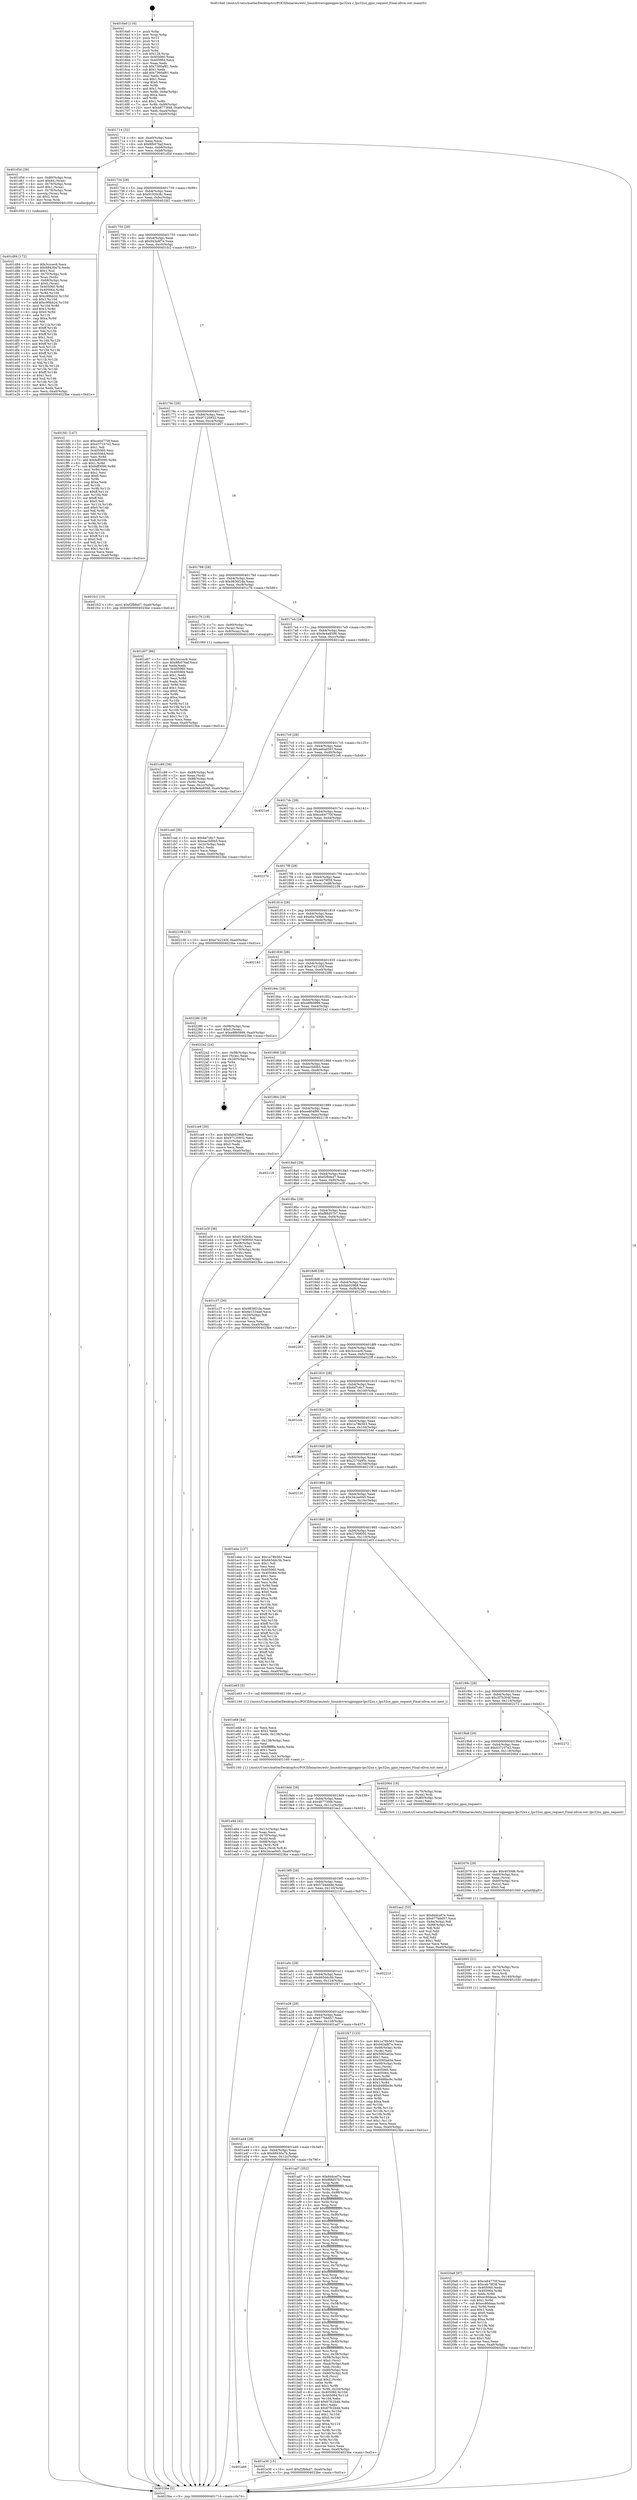 digraph "0x4016a0" {
  label = "0x4016a0 (/mnt/c/Users/mathe/Desktop/tcc/POCII/binaries/extr_linuxdriversgpiogpio-lpc32xx.c_lpc32xx_gpio_request_Final-ollvm.out::main(0))"
  labelloc = "t"
  node[shape=record]

  Entry [label="",width=0.3,height=0.3,shape=circle,fillcolor=black,style=filled]
  "0x401714" [label="{
     0x401714 [32]\l
     | [instrs]\l
     &nbsp;&nbsp;0x401714 \<+6\>: mov -0xa0(%rbp),%eax\l
     &nbsp;&nbsp;0x40171a \<+2\>: mov %eax,%ecx\l
     &nbsp;&nbsp;0x40171c \<+6\>: sub $0x8fb076af,%ecx\l
     &nbsp;&nbsp;0x401722 \<+6\>: mov %eax,-0xb4(%rbp)\l
     &nbsp;&nbsp;0x401728 \<+6\>: mov %ecx,-0xb8(%rbp)\l
     &nbsp;&nbsp;0x40172e \<+6\>: je 0000000000401d5d \<main+0x6bd\>\l
  }"]
  "0x401d5d" [label="{
     0x401d5d [39]\l
     | [instrs]\l
     &nbsp;&nbsp;0x401d5d \<+4\>: mov -0x80(%rbp),%rax\l
     &nbsp;&nbsp;0x401d61 \<+6\>: movl $0x64,(%rax)\l
     &nbsp;&nbsp;0x401d67 \<+4\>: mov -0x78(%rbp),%rax\l
     &nbsp;&nbsp;0x401d6b \<+6\>: movl $0x1,(%rax)\l
     &nbsp;&nbsp;0x401d71 \<+4\>: mov -0x78(%rbp),%rax\l
     &nbsp;&nbsp;0x401d75 \<+3\>: movslq (%rax),%rax\l
     &nbsp;&nbsp;0x401d78 \<+4\>: shl $0x2,%rax\l
     &nbsp;&nbsp;0x401d7c \<+3\>: mov %rax,%rdi\l
     &nbsp;&nbsp;0x401d7f \<+5\>: call 0000000000401050 \<malloc@plt\>\l
     | [calls]\l
     &nbsp;&nbsp;0x401050 \{1\} (unknown)\l
  }"]
  "0x401734" [label="{
     0x401734 [28]\l
     | [instrs]\l
     &nbsp;&nbsp;0x401734 \<+5\>: jmp 0000000000401739 \<main+0x99\>\l
     &nbsp;&nbsp;0x401739 \<+6\>: mov -0xb4(%rbp),%eax\l
     &nbsp;&nbsp;0x40173f \<+5\>: sub $0x91920c8c,%eax\l
     &nbsp;&nbsp;0x401744 \<+6\>: mov %eax,-0xbc(%rbp)\l
     &nbsp;&nbsp;0x40174a \<+6\>: je 0000000000401fd1 \<main+0x931\>\l
  }"]
  Exit [label="",width=0.3,height=0.3,shape=circle,fillcolor=black,style=filled,peripheries=2]
  "0x401fd1" [label="{
     0x401fd1 [147]\l
     | [instrs]\l
     &nbsp;&nbsp;0x401fd1 \<+5\>: mov $0xce64770f,%eax\l
     &nbsp;&nbsp;0x401fd6 \<+5\>: mov $0x437107e2,%ecx\l
     &nbsp;&nbsp;0x401fdb \<+2\>: mov $0x1,%dl\l
     &nbsp;&nbsp;0x401fdd \<+7\>: mov 0x405060,%esi\l
     &nbsp;&nbsp;0x401fe4 \<+7\>: mov 0x405064,%edi\l
     &nbsp;&nbsp;0x401feb \<+3\>: mov %esi,%r8d\l
     &nbsp;&nbsp;0x401fee \<+7\>: add $0xfaff3090,%r8d\l
     &nbsp;&nbsp;0x401ff5 \<+4\>: sub $0x1,%r8d\l
     &nbsp;&nbsp;0x401ff9 \<+7\>: sub $0xfaff3090,%r8d\l
     &nbsp;&nbsp;0x402000 \<+4\>: imul %r8d,%esi\l
     &nbsp;&nbsp;0x402004 \<+3\>: and $0x1,%esi\l
     &nbsp;&nbsp;0x402007 \<+3\>: cmp $0x0,%esi\l
     &nbsp;&nbsp;0x40200a \<+4\>: sete %r9b\l
     &nbsp;&nbsp;0x40200e \<+3\>: cmp $0xa,%edi\l
     &nbsp;&nbsp;0x402011 \<+4\>: setl %r10b\l
     &nbsp;&nbsp;0x402015 \<+3\>: mov %r9b,%r11b\l
     &nbsp;&nbsp;0x402018 \<+4\>: xor $0xff,%r11b\l
     &nbsp;&nbsp;0x40201c \<+3\>: mov %r10b,%bl\l
     &nbsp;&nbsp;0x40201f \<+3\>: xor $0xff,%bl\l
     &nbsp;&nbsp;0x402022 \<+3\>: xor $0x0,%dl\l
     &nbsp;&nbsp;0x402025 \<+3\>: mov %r11b,%r14b\l
     &nbsp;&nbsp;0x402028 \<+4\>: and $0x0,%r14b\l
     &nbsp;&nbsp;0x40202c \<+3\>: and %dl,%r9b\l
     &nbsp;&nbsp;0x40202f \<+3\>: mov %bl,%r15b\l
     &nbsp;&nbsp;0x402032 \<+4\>: and $0x0,%r15b\l
     &nbsp;&nbsp;0x402036 \<+3\>: and %dl,%r10b\l
     &nbsp;&nbsp;0x402039 \<+3\>: or %r9b,%r14b\l
     &nbsp;&nbsp;0x40203c \<+3\>: or %r10b,%r15b\l
     &nbsp;&nbsp;0x40203f \<+3\>: xor %r15b,%r14b\l
     &nbsp;&nbsp;0x402042 \<+3\>: or %bl,%r11b\l
     &nbsp;&nbsp;0x402045 \<+4\>: xor $0xff,%r11b\l
     &nbsp;&nbsp;0x402049 \<+3\>: or $0x0,%dl\l
     &nbsp;&nbsp;0x40204c \<+3\>: and %dl,%r11b\l
     &nbsp;&nbsp;0x40204f \<+3\>: or %r11b,%r14b\l
     &nbsp;&nbsp;0x402052 \<+4\>: test $0x1,%r14b\l
     &nbsp;&nbsp;0x402056 \<+3\>: cmovne %ecx,%eax\l
     &nbsp;&nbsp;0x402059 \<+6\>: mov %eax,-0xa0(%rbp)\l
     &nbsp;&nbsp;0x40205f \<+5\>: jmp 00000000004023be \<main+0xd1e\>\l
  }"]
  "0x401750" [label="{
     0x401750 [28]\l
     | [instrs]\l
     &nbsp;&nbsp;0x401750 \<+5\>: jmp 0000000000401755 \<main+0xb5\>\l
     &nbsp;&nbsp;0x401755 \<+6\>: mov -0xb4(%rbp),%eax\l
     &nbsp;&nbsp;0x40175b \<+5\>: sub $0x943a8f7e,%eax\l
     &nbsp;&nbsp;0x401760 \<+6\>: mov %eax,-0xc0(%rbp)\l
     &nbsp;&nbsp;0x401766 \<+6\>: je 0000000000401fc2 \<main+0x922\>\l
  }"]
  "0x4020a8" [label="{
     0x4020a8 [97]\l
     | [instrs]\l
     &nbsp;&nbsp;0x4020a8 \<+5\>: mov $0xce64770f,%eax\l
     &nbsp;&nbsp;0x4020ad \<+5\>: mov $0xceb79f38,%esi\l
     &nbsp;&nbsp;0x4020b2 \<+7\>: mov 0x405060,%edx\l
     &nbsp;&nbsp;0x4020b9 \<+8\>: mov 0x405064,%r8d\l
     &nbsp;&nbsp;0x4020c1 \<+3\>: mov %edx,%r9d\l
     &nbsp;&nbsp;0x4020c4 \<+7\>: add $0xec80deaa,%r9d\l
     &nbsp;&nbsp;0x4020cb \<+4\>: sub $0x1,%r9d\l
     &nbsp;&nbsp;0x4020cf \<+7\>: sub $0xec80deaa,%r9d\l
     &nbsp;&nbsp;0x4020d6 \<+4\>: imul %r9d,%edx\l
     &nbsp;&nbsp;0x4020da \<+3\>: and $0x1,%edx\l
     &nbsp;&nbsp;0x4020dd \<+3\>: cmp $0x0,%edx\l
     &nbsp;&nbsp;0x4020e0 \<+4\>: sete %r10b\l
     &nbsp;&nbsp;0x4020e4 \<+4\>: cmp $0xa,%r8d\l
     &nbsp;&nbsp;0x4020e8 \<+4\>: setl %r11b\l
     &nbsp;&nbsp;0x4020ec \<+3\>: mov %r10b,%bl\l
     &nbsp;&nbsp;0x4020ef \<+3\>: and %r11b,%bl\l
     &nbsp;&nbsp;0x4020f2 \<+3\>: xor %r11b,%r10b\l
     &nbsp;&nbsp;0x4020f5 \<+3\>: or %r10b,%bl\l
     &nbsp;&nbsp;0x4020f8 \<+3\>: test $0x1,%bl\l
     &nbsp;&nbsp;0x4020fb \<+3\>: cmovne %esi,%eax\l
     &nbsp;&nbsp;0x4020fe \<+6\>: mov %eax,-0xa0(%rbp)\l
     &nbsp;&nbsp;0x402104 \<+5\>: jmp 00000000004023be \<main+0xd1e\>\l
  }"]
  "0x401fc2" [label="{
     0x401fc2 [15]\l
     | [instrs]\l
     &nbsp;&nbsp;0x401fc2 \<+10\>: movl $0xf2fbfed7,-0xa0(%rbp)\l
     &nbsp;&nbsp;0x401fcc \<+5\>: jmp 00000000004023be \<main+0xd1e\>\l
  }"]
  "0x40176c" [label="{
     0x40176c [28]\l
     | [instrs]\l
     &nbsp;&nbsp;0x40176c \<+5\>: jmp 0000000000401771 \<main+0xd1\>\l
     &nbsp;&nbsp;0x401771 \<+6\>: mov -0xb4(%rbp),%eax\l
     &nbsp;&nbsp;0x401777 \<+5\>: sub $0x97120932,%eax\l
     &nbsp;&nbsp;0x40177c \<+6\>: mov %eax,-0xc4(%rbp)\l
     &nbsp;&nbsp;0x401782 \<+6\>: je 0000000000401d07 \<main+0x667\>\l
  }"]
  "0x402093" [label="{
     0x402093 [21]\l
     | [instrs]\l
     &nbsp;&nbsp;0x402093 \<+4\>: mov -0x70(%rbp),%rcx\l
     &nbsp;&nbsp;0x402097 \<+3\>: mov (%rcx),%rcx\l
     &nbsp;&nbsp;0x40209a \<+3\>: mov %rcx,%rdi\l
     &nbsp;&nbsp;0x40209d \<+6\>: mov %eax,-0x140(%rbp)\l
     &nbsp;&nbsp;0x4020a3 \<+5\>: call 0000000000401030 \<free@plt\>\l
     | [calls]\l
     &nbsp;&nbsp;0x401030 \{1\} (unknown)\l
  }"]
  "0x401d07" [label="{
     0x401d07 [86]\l
     | [instrs]\l
     &nbsp;&nbsp;0x401d07 \<+5\>: mov $0x3cccec6,%eax\l
     &nbsp;&nbsp;0x401d0c \<+5\>: mov $0x8fb076af,%ecx\l
     &nbsp;&nbsp;0x401d11 \<+2\>: xor %edx,%edx\l
     &nbsp;&nbsp;0x401d13 \<+7\>: mov 0x405060,%esi\l
     &nbsp;&nbsp;0x401d1a \<+7\>: mov 0x405064,%edi\l
     &nbsp;&nbsp;0x401d21 \<+3\>: sub $0x1,%edx\l
     &nbsp;&nbsp;0x401d24 \<+3\>: mov %esi,%r8d\l
     &nbsp;&nbsp;0x401d27 \<+3\>: add %edx,%r8d\l
     &nbsp;&nbsp;0x401d2a \<+4\>: imul %r8d,%esi\l
     &nbsp;&nbsp;0x401d2e \<+3\>: and $0x1,%esi\l
     &nbsp;&nbsp;0x401d31 \<+3\>: cmp $0x0,%esi\l
     &nbsp;&nbsp;0x401d34 \<+4\>: sete %r9b\l
     &nbsp;&nbsp;0x401d38 \<+3\>: cmp $0xa,%edi\l
     &nbsp;&nbsp;0x401d3b \<+4\>: setl %r10b\l
     &nbsp;&nbsp;0x401d3f \<+3\>: mov %r9b,%r11b\l
     &nbsp;&nbsp;0x401d42 \<+3\>: and %r10b,%r11b\l
     &nbsp;&nbsp;0x401d45 \<+3\>: xor %r10b,%r9b\l
     &nbsp;&nbsp;0x401d48 \<+3\>: or %r9b,%r11b\l
     &nbsp;&nbsp;0x401d4b \<+4\>: test $0x1,%r11b\l
     &nbsp;&nbsp;0x401d4f \<+3\>: cmovne %ecx,%eax\l
     &nbsp;&nbsp;0x401d52 \<+6\>: mov %eax,-0xa0(%rbp)\l
     &nbsp;&nbsp;0x401d58 \<+5\>: jmp 00000000004023be \<main+0xd1e\>\l
  }"]
  "0x401788" [label="{
     0x401788 [28]\l
     | [instrs]\l
     &nbsp;&nbsp;0x401788 \<+5\>: jmp 000000000040178d \<main+0xed\>\l
     &nbsp;&nbsp;0x40178d \<+6\>: mov -0xb4(%rbp),%eax\l
     &nbsp;&nbsp;0x401793 \<+5\>: sub $0x9836f1da,%eax\l
     &nbsp;&nbsp;0x401798 \<+6\>: mov %eax,-0xc8(%rbp)\l
     &nbsp;&nbsp;0x40179e \<+6\>: je 0000000000401c76 \<main+0x5d6\>\l
  }"]
  "0x402076" [label="{
     0x402076 [29]\l
     | [instrs]\l
     &nbsp;&nbsp;0x402076 \<+10\>: movabs $0x4030d6,%rdi\l
     &nbsp;&nbsp;0x402080 \<+4\>: mov -0x60(%rbp),%rcx\l
     &nbsp;&nbsp;0x402084 \<+2\>: mov %eax,(%rcx)\l
     &nbsp;&nbsp;0x402086 \<+4\>: mov -0x60(%rbp),%rcx\l
     &nbsp;&nbsp;0x40208a \<+2\>: mov (%rcx),%esi\l
     &nbsp;&nbsp;0x40208c \<+2\>: mov $0x0,%al\l
     &nbsp;&nbsp;0x40208e \<+5\>: call 0000000000401040 \<printf@plt\>\l
     | [calls]\l
     &nbsp;&nbsp;0x401040 \{1\} (unknown)\l
  }"]
  "0x401c76" [label="{
     0x401c76 [19]\l
     | [instrs]\l
     &nbsp;&nbsp;0x401c76 \<+7\>: mov -0x90(%rbp),%rax\l
     &nbsp;&nbsp;0x401c7d \<+3\>: mov (%rax),%rax\l
     &nbsp;&nbsp;0x401c80 \<+4\>: mov 0x8(%rax),%rdi\l
     &nbsp;&nbsp;0x401c84 \<+5\>: call 0000000000401060 \<atoi@plt\>\l
     | [calls]\l
     &nbsp;&nbsp;0x401060 \{1\} (unknown)\l
  }"]
  "0x4017a4" [label="{
     0x4017a4 [28]\l
     | [instrs]\l
     &nbsp;&nbsp;0x4017a4 \<+5\>: jmp 00000000004017a9 \<main+0x109\>\l
     &nbsp;&nbsp;0x4017a9 \<+6\>: mov -0xb4(%rbp),%eax\l
     &nbsp;&nbsp;0x4017af \<+5\>: sub $0x9e4a8598,%eax\l
     &nbsp;&nbsp;0x4017b4 \<+6\>: mov %eax,-0xcc(%rbp)\l
     &nbsp;&nbsp;0x4017ba \<+6\>: je 0000000000401cad \<main+0x60d\>\l
  }"]
  "0x401e94" [label="{
     0x401e94 [42]\l
     | [instrs]\l
     &nbsp;&nbsp;0x401e94 \<+6\>: mov -0x13c(%rbp),%ecx\l
     &nbsp;&nbsp;0x401e9a \<+3\>: imul %eax,%ecx\l
     &nbsp;&nbsp;0x401e9d \<+4\>: mov -0x70(%rbp),%rdi\l
     &nbsp;&nbsp;0x401ea1 \<+3\>: mov (%rdi),%rdi\l
     &nbsp;&nbsp;0x401ea4 \<+4\>: mov -0x68(%rbp),%r8\l
     &nbsp;&nbsp;0x401ea8 \<+3\>: movslq (%r8),%r8\l
     &nbsp;&nbsp;0x401eab \<+4\>: mov %ecx,(%rdi,%r8,4)\l
     &nbsp;&nbsp;0x401eaf \<+10\>: movl $0x34cae945,-0xa0(%rbp)\l
     &nbsp;&nbsp;0x401eb9 \<+5\>: jmp 00000000004023be \<main+0xd1e\>\l
  }"]
  "0x401cad" [label="{
     0x401cad [30]\l
     | [instrs]\l
     &nbsp;&nbsp;0x401cad \<+5\>: mov $0x6d7c6c7,%eax\l
     &nbsp;&nbsp;0x401cb2 \<+5\>: mov $0xeac5d0b5,%ecx\l
     &nbsp;&nbsp;0x401cb7 \<+3\>: mov -0x2c(%rbp),%edx\l
     &nbsp;&nbsp;0x401cba \<+3\>: cmp $0x1,%edx\l
     &nbsp;&nbsp;0x401cbd \<+3\>: cmovl %ecx,%eax\l
     &nbsp;&nbsp;0x401cc0 \<+6\>: mov %eax,-0xa0(%rbp)\l
     &nbsp;&nbsp;0x401cc6 \<+5\>: jmp 00000000004023be \<main+0xd1e\>\l
  }"]
  "0x4017c0" [label="{
     0x4017c0 [28]\l
     | [instrs]\l
     &nbsp;&nbsp;0x4017c0 \<+5\>: jmp 00000000004017c5 \<main+0x125\>\l
     &nbsp;&nbsp;0x4017c5 \<+6\>: mov -0xb4(%rbp),%eax\l
     &nbsp;&nbsp;0x4017cb \<+5\>: sub $0xae6ad561,%eax\l
     &nbsp;&nbsp;0x4017d0 \<+6\>: mov %eax,-0xd0(%rbp)\l
     &nbsp;&nbsp;0x4017d6 \<+6\>: je 00000000004021e6 \<main+0xb46\>\l
  }"]
  "0x401e68" [label="{
     0x401e68 [44]\l
     | [instrs]\l
     &nbsp;&nbsp;0x401e68 \<+2\>: xor %ecx,%ecx\l
     &nbsp;&nbsp;0x401e6a \<+5\>: mov $0x2,%edx\l
     &nbsp;&nbsp;0x401e6f \<+6\>: mov %edx,-0x138(%rbp)\l
     &nbsp;&nbsp;0x401e75 \<+1\>: cltd\l
     &nbsp;&nbsp;0x401e76 \<+6\>: mov -0x138(%rbp),%esi\l
     &nbsp;&nbsp;0x401e7c \<+2\>: idiv %esi\l
     &nbsp;&nbsp;0x401e7e \<+6\>: imul $0xfffffffe,%edx,%edx\l
     &nbsp;&nbsp;0x401e84 \<+3\>: sub $0x1,%ecx\l
     &nbsp;&nbsp;0x401e87 \<+2\>: sub %ecx,%edx\l
     &nbsp;&nbsp;0x401e89 \<+6\>: mov %edx,-0x13c(%rbp)\l
     &nbsp;&nbsp;0x401e8f \<+5\>: call 0000000000401160 \<next_i\>\l
     | [calls]\l
     &nbsp;&nbsp;0x401160 \{1\} (/mnt/c/Users/mathe/Desktop/tcc/POCII/binaries/extr_linuxdriversgpiogpio-lpc32xx.c_lpc32xx_gpio_request_Final-ollvm.out::next_i)\l
  }"]
  "0x4021e6" [label="{
     0x4021e6\l
  }", style=dashed]
  "0x4017dc" [label="{
     0x4017dc [28]\l
     | [instrs]\l
     &nbsp;&nbsp;0x4017dc \<+5\>: jmp 00000000004017e1 \<main+0x141\>\l
     &nbsp;&nbsp;0x4017e1 \<+6\>: mov -0xb4(%rbp),%eax\l
     &nbsp;&nbsp;0x4017e7 \<+5\>: sub $0xce64770f,%eax\l
     &nbsp;&nbsp;0x4017ec \<+6\>: mov %eax,-0xd4(%rbp)\l
     &nbsp;&nbsp;0x4017f2 \<+6\>: je 0000000000402370 \<main+0xcd0\>\l
  }"]
  "0x401a60" [label="{
     0x401a60\l
  }", style=dashed]
  "0x402370" [label="{
     0x402370\l
  }", style=dashed]
  "0x4017f8" [label="{
     0x4017f8 [28]\l
     | [instrs]\l
     &nbsp;&nbsp;0x4017f8 \<+5\>: jmp 00000000004017fd \<main+0x15d\>\l
     &nbsp;&nbsp;0x4017fd \<+6\>: mov -0xb4(%rbp),%eax\l
     &nbsp;&nbsp;0x401803 \<+5\>: sub $0xceb79f38,%eax\l
     &nbsp;&nbsp;0x401808 \<+6\>: mov %eax,-0xd8(%rbp)\l
     &nbsp;&nbsp;0x40180e \<+6\>: je 0000000000402109 \<main+0xa69\>\l
  }"]
  "0x401e30" [label="{
     0x401e30 [15]\l
     | [instrs]\l
     &nbsp;&nbsp;0x401e30 \<+10\>: movl $0xf2fbfed7,-0xa0(%rbp)\l
     &nbsp;&nbsp;0x401e3a \<+5\>: jmp 00000000004023be \<main+0xd1e\>\l
  }"]
  "0x402109" [label="{
     0x402109 [15]\l
     | [instrs]\l
     &nbsp;&nbsp;0x402109 \<+10\>: movl $0xe7e2193f,-0xa0(%rbp)\l
     &nbsp;&nbsp;0x402113 \<+5\>: jmp 00000000004023be \<main+0xd1e\>\l
  }"]
  "0x401814" [label="{
     0x401814 [28]\l
     | [instrs]\l
     &nbsp;&nbsp;0x401814 \<+5\>: jmp 0000000000401819 \<main+0x179\>\l
     &nbsp;&nbsp;0x401819 \<+6\>: mov -0xb4(%rbp),%eax\l
     &nbsp;&nbsp;0x40181f \<+5\>: sub $0xe0a7696b,%eax\l
     &nbsp;&nbsp;0x401824 \<+6\>: mov %eax,-0xdc(%rbp)\l
     &nbsp;&nbsp;0x40182a \<+6\>: je 0000000000402183 \<main+0xae3\>\l
  }"]
  "0x401d84" [label="{
     0x401d84 [172]\l
     | [instrs]\l
     &nbsp;&nbsp;0x401d84 \<+5\>: mov $0x3cccec6,%ecx\l
     &nbsp;&nbsp;0x401d89 \<+5\>: mov $0x68430a7b,%edx\l
     &nbsp;&nbsp;0x401d8e \<+3\>: mov $0x1,%sil\l
     &nbsp;&nbsp;0x401d91 \<+4\>: mov -0x70(%rbp),%rdi\l
     &nbsp;&nbsp;0x401d95 \<+3\>: mov %rax,(%rdi)\l
     &nbsp;&nbsp;0x401d98 \<+4\>: mov -0x68(%rbp),%rax\l
     &nbsp;&nbsp;0x401d9c \<+6\>: movl $0x0,(%rax)\l
     &nbsp;&nbsp;0x401da2 \<+8\>: mov 0x405060,%r8d\l
     &nbsp;&nbsp;0x401daa \<+8\>: mov 0x405064,%r9d\l
     &nbsp;&nbsp;0x401db2 \<+3\>: mov %r8d,%r10d\l
     &nbsp;&nbsp;0x401db5 \<+7\>: sub $0xc99bb2d,%r10d\l
     &nbsp;&nbsp;0x401dbc \<+4\>: sub $0x1,%r10d\l
     &nbsp;&nbsp;0x401dc0 \<+7\>: add $0xc99bb2d,%r10d\l
     &nbsp;&nbsp;0x401dc7 \<+4\>: imul %r10d,%r8d\l
     &nbsp;&nbsp;0x401dcb \<+4\>: and $0x1,%r8d\l
     &nbsp;&nbsp;0x401dcf \<+4\>: cmp $0x0,%r8d\l
     &nbsp;&nbsp;0x401dd3 \<+4\>: sete %r11b\l
     &nbsp;&nbsp;0x401dd7 \<+4\>: cmp $0xa,%r9d\l
     &nbsp;&nbsp;0x401ddb \<+3\>: setl %bl\l
     &nbsp;&nbsp;0x401dde \<+3\>: mov %r11b,%r14b\l
     &nbsp;&nbsp;0x401de1 \<+4\>: xor $0xff,%r14b\l
     &nbsp;&nbsp;0x401de5 \<+3\>: mov %bl,%r15b\l
     &nbsp;&nbsp;0x401de8 \<+4\>: xor $0xff,%r15b\l
     &nbsp;&nbsp;0x401dec \<+4\>: xor $0x1,%sil\l
     &nbsp;&nbsp;0x401df0 \<+3\>: mov %r14b,%r12b\l
     &nbsp;&nbsp;0x401df3 \<+4\>: and $0xff,%r12b\l
     &nbsp;&nbsp;0x401df7 \<+3\>: and %sil,%r11b\l
     &nbsp;&nbsp;0x401dfa \<+3\>: mov %r15b,%r13b\l
     &nbsp;&nbsp;0x401dfd \<+4\>: and $0xff,%r13b\l
     &nbsp;&nbsp;0x401e01 \<+3\>: and %sil,%bl\l
     &nbsp;&nbsp;0x401e04 \<+3\>: or %r11b,%r12b\l
     &nbsp;&nbsp;0x401e07 \<+3\>: or %bl,%r13b\l
     &nbsp;&nbsp;0x401e0a \<+3\>: xor %r13b,%r12b\l
     &nbsp;&nbsp;0x401e0d \<+3\>: or %r15b,%r14b\l
     &nbsp;&nbsp;0x401e10 \<+4\>: xor $0xff,%r14b\l
     &nbsp;&nbsp;0x401e14 \<+4\>: or $0x1,%sil\l
     &nbsp;&nbsp;0x401e18 \<+3\>: and %sil,%r14b\l
     &nbsp;&nbsp;0x401e1b \<+3\>: or %r14b,%r12b\l
     &nbsp;&nbsp;0x401e1e \<+4\>: test $0x1,%r12b\l
     &nbsp;&nbsp;0x401e22 \<+3\>: cmovne %edx,%ecx\l
     &nbsp;&nbsp;0x401e25 \<+6\>: mov %ecx,-0xa0(%rbp)\l
     &nbsp;&nbsp;0x401e2b \<+5\>: jmp 00000000004023be \<main+0xd1e\>\l
  }"]
  "0x402183" [label="{
     0x402183\l
  }", style=dashed]
  "0x401830" [label="{
     0x401830 [28]\l
     | [instrs]\l
     &nbsp;&nbsp;0x401830 \<+5\>: jmp 0000000000401835 \<main+0x195\>\l
     &nbsp;&nbsp;0x401835 \<+6\>: mov -0xb4(%rbp),%eax\l
     &nbsp;&nbsp;0x40183b \<+5\>: sub $0xe7e2193f,%eax\l
     &nbsp;&nbsp;0x401840 \<+6\>: mov %eax,-0xe0(%rbp)\l
     &nbsp;&nbsp;0x401846 \<+6\>: je 0000000000402286 \<main+0xbe6\>\l
  }"]
  "0x401c89" [label="{
     0x401c89 [36]\l
     | [instrs]\l
     &nbsp;&nbsp;0x401c89 \<+7\>: mov -0x88(%rbp),%rdi\l
     &nbsp;&nbsp;0x401c90 \<+2\>: mov %eax,(%rdi)\l
     &nbsp;&nbsp;0x401c92 \<+7\>: mov -0x88(%rbp),%rdi\l
     &nbsp;&nbsp;0x401c99 \<+2\>: mov (%rdi),%eax\l
     &nbsp;&nbsp;0x401c9b \<+3\>: mov %eax,-0x2c(%rbp)\l
     &nbsp;&nbsp;0x401c9e \<+10\>: movl $0x9e4a8598,-0xa0(%rbp)\l
     &nbsp;&nbsp;0x401ca8 \<+5\>: jmp 00000000004023be \<main+0xd1e\>\l
  }"]
  "0x402286" [label="{
     0x402286 [28]\l
     | [instrs]\l
     &nbsp;&nbsp;0x402286 \<+7\>: mov -0x98(%rbp),%rax\l
     &nbsp;&nbsp;0x40228d \<+6\>: movl $0x0,(%rax)\l
     &nbsp;&nbsp;0x402293 \<+10\>: movl $0xe8f60999,-0xa0(%rbp)\l
     &nbsp;&nbsp;0x40229d \<+5\>: jmp 00000000004023be \<main+0xd1e\>\l
  }"]
  "0x40184c" [label="{
     0x40184c [28]\l
     | [instrs]\l
     &nbsp;&nbsp;0x40184c \<+5\>: jmp 0000000000401851 \<main+0x1b1\>\l
     &nbsp;&nbsp;0x401851 \<+6\>: mov -0xb4(%rbp),%eax\l
     &nbsp;&nbsp;0x401857 \<+5\>: sub $0xe8f60999,%eax\l
     &nbsp;&nbsp;0x40185c \<+6\>: mov %eax,-0xe4(%rbp)\l
     &nbsp;&nbsp;0x401862 \<+6\>: je 00000000004022a2 \<main+0xc02\>\l
  }"]
  "0x401a44" [label="{
     0x401a44 [28]\l
     | [instrs]\l
     &nbsp;&nbsp;0x401a44 \<+5\>: jmp 0000000000401a49 \<main+0x3a9\>\l
     &nbsp;&nbsp;0x401a49 \<+6\>: mov -0xb4(%rbp),%eax\l
     &nbsp;&nbsp;0x401a4f \<+5\>: sub $0x68430a7b,%eax\l
     &nbsp;&nbsp;0x401a54 \<+6\>: mov %eax,-0x12c(%rbp)\l
     &nbsp;&nbsp;0x401a5a \<+6\>: je 0000000000401e30 \<main+0x790\>\l
  }"]
  "0x4022a2" [label="{
     0x4022a2 [24]\l
     | [instrs]\l
     &nbsp;&nbsp;0x4022a2 \<+7\>: mov -0x98(%rbp),%rax\l
     &nbsp;&nbsp;0x4022a9 \<+2\>: mov (%rax),%eax\l
     &nbsp;&nbsp;0x4022ab \<+4\>: lea -0x28(%rbp),%rsp\l
     &nbsp;&nbsp;0x4022af \<+1\>: pop %rbx\l
     &nbsp;&nbsp;0x4022b0 \<+2\>: pop %r12\l
     &nbsp;&nbsp;0x4022b2 \<+2\>: pop %r13\l
     &nbsp;&nbsp;0x4022b4 \<+2\>: pop %r14\l
     &nbsp;&nbsp;0x4022b6 \<+2\>: pop %r15\l
     &nbsp;&nbsp;0x4022b8 \<+1\>: pop %rbp\l
     &nbsp;&nbsp;0x4022b9 \<+1\>: ret\l
  }"]
  "0x401868" [label="{
     0x401868 [28]\l
     | [instrs]\l
     &nbsp;&nbsp;0x401868 \<+5\>: jmp 000000000040186d \<main+0x1cd\>\l
     &nbsp;&nbsp;0x40186d \<+6\>: mov -0xb4(%rbp),%eax\l
     &nbsp;&nbsp;0x401873 \<+5\>: sub $0xeac5d0b5,%eax\l
     &nbsp;&nbsp;0x401878 \<+6\>: mov %eax,-0xe8(%rbp)\l
     &nbsp;&nbsp;0x40187e \<+6\>: je 0000000000401ce9 \<main+0x649\>\l
  }"]
  "0x401ad7" [label="{
     0x401ad7 [352]\l
     | [instrs]\l
     &nbsp;&nbsp;0x401ad7 \<+5\>: mov $0x6ddcef7e,%eax\l
     &nbsp;&nbsp;0x401adc \<+5\>: mov $0xf88d57b7,%ecx\l
     &nbsp;&nbsp;0x401ae1 \<+3\>: mov %rsp,%rdx\l
     &nbsp;&nbsp;0x401ae4 \<+4\>: add $0xfffffffffffffff0,%rdx\l
     &nbsp;&nbsp;0x401ae8 \<+3\>: mov %rdx,%rsp\l
     &nbsp;&nbsp;0x401aeb \<+7\>: mov %rdx,-0x98(%rbp)\l
     &nbsp;&nbsp;0x401af2 \<+3\>: mov %rsp,%rdx\l
     &nbsp;&nbsp;0x401af5 \<+4\>: add $0xfffffffffffffff0,%rdx\l
     &nbsp;&nbsp;0x401af9 \<+3\>: mov %rdx,%rsp\l
     &nbsp;&nbsp;0x401afc \<+3\>: mov %rsp,%rsi\l
     &nbsp;&nbsp;0x401aff \<+4\>: add $0xfffffffffffffff0,%rsi\l
     &nbsp;&nbsp;0x401b03 \<+3\>: mov %rsi,%rsp\l
     &nbsp;&nbsp;0x401b06 \<+7\>: mov %rsi,-0x90(%rbp)\l
     &nbsp;&nbsp;0x401b0d \<+3\>: mov %rsp,%rsi\l
     &nbsp;&nbsp;0x401b10 \<+4\>: add $0xfffffffffffffff0,%rsi\l
     &nbsp;&nbsp;0x401b14 \<+3\>: mov %rsi,%rsp\l
     &nbsp;&nbsp;0x401b17 \<+7\>: mov %rsi,-0x88(%rbp)\l
     &nbsp;&nbsp;0x401b1e \<+3\>: mov %rsp,%rsi\l
     &nbsp;&nbsp;0x401b21 \<+4\>: add $0xfffffffffffffff0,%rsi\l
     &nbsp;&nbsp;0x401b25 \<+3\>: mov %rsi,%rsp\l
     &nbsp;&nbsp;0x401b28 \<+4\>: mov %rsi,-0x80(%rbp)\l
     &nbsp;&nbsp;0x401b2c \<+3\>: mov %rsp,%rsi\l
     &nbsp;&nbsp;0x401b2f \<+4\>: add $0xfffffffffffffff0,%rsi\l
     &nbsp;&nbsp;0x401b33 \<+3\>: mov %rsi,%rsp\l
     &nbsp;&nbsp;0x401b36 \<+4\>: mov %rsi,-0x78(%rbp)\l
     &nbsp;&nbsp;0x401b3a \<+3\>: mov %rsp,%rsi\l
     &nbsp;&nbsp;0x401b3d \<+4\>: add $0xfffffffffffffff0,%rsi\l
     &nbsp;&nbsp;0x401b41 \<+3\>: mov %rsi,%rsp\l
     &nbsp;&nbsp;0x401b44 \<+4\>: mov %rsi,-0x70(%rbp)\l
     &nbsp;&nbsp;0x401b48 \<+3\>: mov %rsp,%rsi\l
     &nbsp;&nbsp;0x401b4b \<+4\>: add $0xfffffffffffffff0,%rsi\l
     &nbsp;&nbsp;0x401b4f \<+3\>: mov %rsi,%rsp\l
     &nbsp;&nbsp;0x401b52 \<+4\>: mov %rsi,-0x68(%rbp)\l
     &nbsp;&nbsp;0x401b56 \<+3\>: mov %rsp,%rsi\l
     &nbsp;&nbsp;0x401b59 \<+4\>: add $0xfffffffffffffff0,%rsi\l
     &nbsp;&nbsp;0x401b5d \<+3\>: mov %rsi,%rsp\l
     &nbsp;&nbsp;0x401b60 \<+4\>: mov %rsi,-0x60(%rbp)\l
     &nbsp;&nbsp;0x401b64 \<+3\>: mov %rsp,%rsi\l
     &nbsp;&nbsp;0x401b67 \<+4\>: add $0xfffffffffffffff0,%rsi\l
     &nbsp;&nbsp;0x401b6b \<+3\>: mov %rsi,%rsp\l
     &nbsp;&nbsp;0x401b6e \<+4\>: mov %rsi,-0x58(%rbp)\l
     &nbsp;&nbsp;0x401b72 \<+3\>: mov %rsp,%rsi\l
     &nbsp;&nbsp;0x401b75 \<+4\>: add $0xfffffffffffffff0,%rsi\l
     &nbsp;&nbsp;0x401b79 \<+3\>: mov %rsi,%rsp\l
     &nbsp;&nbsp;0x401b7c \<+4\>: mov %rsi,-0x50(%rbp)\l
     &nbsp;&nbsp;0x401b80 \<+3\>: mov %rsp,%rsi\l
     &nbsp;&nbsp;0x401b83 \<+4\>: add $0xfffffffffffffff0,%rsi\l
     &nbsp;&nbsp;0x401b87 \<+3\>: mov %rsi,%rsp\l
     &nbsp;&nbsp;0x401b8a \<+4\>: mov %rsi,-0x48(%rbp)\l
     &nbsp;&nbsp;0x401b8e \<+3\>: mov %rsp,%rsi\l
     &nbsp;&nbsp;0x401b91 \<+4\>: add $0xfffffffffffffff0,%rsi\l
     &nbsp;&nbsp;0x401b95 \<+3\>: mov %rsi,%rsp\l
     &nbsp;&nbsp;0x401b98 \<+4\>: mov %rsi,-0x40(%rbp)\l
     &nbsp;&nbsp;0x401b9c \<+3\>: mov %rsp,%rsi\l
     &nbsp;&nbsp;0x401b9f \<+4\>: add $0xfffffffffffffff0,%rsi\l
     &nbsp;&nbsp;0x401ba3 \<+3\>: mov %rsi,%rsp\l
     &nbsp;&nbsp;0x401ba6 \<+4\>: mov %rsi,-0x38(%rbp)\l
     &nbsp;&nbsp;0x401baa \<+7\>: mov -0x98(%rbp),%rsi\l
     &nbsp;&nbsp;0x401bb1 \<+6\>: movl $0x0,(%rsi)\l
     &nbsp;&nbsp;0x401bb7 \<+6\>: mov -0xa4(%rbp),%edi\l
     &nbsp;&nbsp;0x401bbd \<+2\>: mov %edi,(%rdx)\l
     &nbsp;&nbsp;0x401bbf \<+7\>: mov -0x90(%rbp),%rsi\l
     &nbsp;&nbsp;0x401bc6 \<+7\>: mov -0xb0(%rbp),%r8\l
     &nbsp;&nbsp;0x401bcd \<+3\>: mov %r8,(%rsi)\l
     &nbsp;&nbsp;0x401bd0 \<+3\>: cmpl $0x2,(%rdx)\l
     &nbsp;&nbsp;0x401bd3 \<+4\>: setne %r9b\l
     &nbsp;&nbsp;0x401bd7 \<+4\>: and $0x1,%r9b\l
     &nbsp;&nbsp;0x401bdb \<+4\>: mov %r9b,-0x2d(%rbp)\l
     &nbsp;&nbsp;0x401bdf \<+8\>: mov 0x405060,%r10d\l
     &nbsp;&nbsp;0x401be7 \<+8\>: mov 0x405064,%r11d\l
     &nbsp;&nbsp;0x401bef \<+3\>: mov %r10d,%ebx\l
     &nbsp;&nbsp;0x401bf2 \<+6\>: add $0x67fc2b4b,%ebx\l
     &nbsp;&nbsp;0x401bf8 \<+3\>: sub $0x1,%ebx\l
     &nbsp;&nbsp;0x401bfb \<+6\>: sub $0x67fc2b4b,%ebx\l
     &nbsp;&nbsp;0x401c01 \<+4\>: imul %ebx,%r10d\l
     &nbsp;&nbsp;0x401c05 \<+4\>: and $0x1,%r10d\l
     &nbsp;&nbsp;0x401c09 \<+4\>: cmp $0x0,%r10d\l
     &nbsp;&nbsp;0x401c0d \<+4\>: sete %r9b\l
     &nbsp;&nbsp;0x401c11 \<+4\>: cmp $0xa,%r11d\l
     &nbsp;&nbsp;0x401c15 \<+4\>: setl %r14b\l
     &nbsp;&nbsp;0x401c19 \<+3\>: mov %r9b,%r15b\l
     &nbsp;&nbsp;0x401c1c \<+3\>: and %r14b,%r15b\l
     &nbsp;&nbsp;0x401c1f \<+3\>: xor %r14b,%r9b\l
     &nbsp;&nbsp;0x401c22 \<+3\>: or %r9b,%r15b\l
     &nbsp;&nbsp;0x401c25 \<+4\>: test $0x1,%r15b\l
     &nbsp;&nbsp;0x401c29 \<+3\>: cmovne %ecx,%eax\l
     &nbsp;&nbsp;0x401c2c \<+6\>: mov %eax,-0xa0(%rbp)\l
     &nbsp;&nbsp;0x401c32 \<+5\>: jmp 00000000004023be \<main+0xd1e\>\l
  }"]
  "0x401ce9" [label="{
     0x401ce9 [30]\l
     | [instrs]\l
     &nbsp;&nbsp;0x401ce9 \<+5\>: mov $0xfab02968,%eax\l
     &nbsp;&nbsp;0x401cee \<+5\>: mov $0x97120932,%ecx\l
     &nbsp;&nbsp;0x401cf3 \<+3\>: mov -0x2c(%rbp),%edx\l
     &nbsp;&nbsp;0x401cf6 \<+3\>: cmp $0x0,%edx\l
     &nbsp;&nbsp;0x401cf9 \<+3\>: cmove %ecx,%eax\l
     &nbsp;&nbsp;0x401cfc \<+6\>: mov %eax,-0xa0(%rbp)\l
     &nbsp;&nbsp;0x401d02 \<+5\>: jmp 00000000004023be \<main+0xd1e\>\l
  }"]
  "0x401884" [label="{
     0x401884 [28]\l
     | [instrs]\l
     &nbsp;&nbsp;0x401884 \<+5\>: jmp 0000000000401889 \<main+0x1e9\>\l
     &nbsp;&nbsp;0x401889 \<+6\>: mov -0xb4(%rbp),%eax\l
     &nbsp;&nbsp;0x40188f \<+5\>: sub $0xee604f96,%eax\l
     &nbsp;&nbsp;0x401894 \<+6\>: mov %eax,-0xec(%rbp)\l
     &nbsp;&nbsp;0x40189a \<+6\>: je 0000000000402118 \<main+0xa78\>\l
  }"]
  "0x401a28" [label="{
     0x401a28 [28]\l
     | [instrs]\l
     &nbsp;&nbsp;0x401a28 \<+5\>: jmp 0000000000401a2d \<main+0x38d\>\l
     &nbsp;&nbsp;0x401a2d \<+6\>: mov -0xb4(%rbp),%eax\l
     &nbsp;&nbsp;0x401a33 \<+5\>: sub $0x677bb657,%eax\l
     &nbsp;&nbsp;0x401a38 \<+6\>: mov %eax,-0x128(%rbp)\l
     &nbsp;&nbsp;0x401a3e \<+6\>: je 0000000000401ad7 \<main+0x437\>\l
  }"]
  "0x402118" [label="{
     0x402118\l
  }", style=dashed]
  "0x4018a0" [label="{
     0x4018a0 [28]\l
     | [instrs]\l
     &nbsp;&nbsp;0x4018a0 \<+5\>: jmp 00000000004018a5 \<main+0x205\>\l
     &nbsp;&nbsp;0x4018a5 \<+6\>: mov -0xb4(%rbp),%eax\l
     &nbsp;&nbsp;0x4018ab \<+5\>: sub $0xf2fbfed7,%eax\l
     &nbsp;&nbsp;0x4018b0 \<+6\>: mov %eax,-0xf0(%rbp)\l
     &nbsp;&nbsp;0x4018b6 \<+6\>: je 0000000000401e3f \<main+0x79f\>\l
  }"]
  "0x401f47" [label="{
     0x401f47 [123]\l
     | [instrs]\l
     &nbsp;&nbsp;0x401f47 \<+5\>: mov $0x1a78b563,%eax\l
     &nbsp;&nbsp;0x401f4c \<+5\>: mov $0x943a8f7e,%ecx\l
     &nbsp;&nbsp;0x401f51 \<+4\>: mov -0x68(%rbp),%rdx\l
     &nbsp;&nbsp;0x401f55 \<+2\>: mov (%rdx),%esi\l
     &nbsp;&nbsp;0x401f57 \<+6\>: add $0x5065ad3e,%esi\l
     &nbsp;&nbsp;0x401f5d \<+3\>: add $0x1,%esi\l
     &nbsp;&nbsp;0x401f60 \<+6\>: sub $0x5065ad3e,%esi\l
     &nbsp;&nbsp;0x401f66 \<+4\>: mov -0x68(%rbp),%rdx\l
     &nbsp;&nbsp;0x401f6a \<+2\>: mov %esi,(%rdx)\l
     &nbsp;&nbsp;0x401f6c \<+7\>: mov 0x405060,%esi\l
     &nbsp;&nbsp;0x401f73 \<+7\>: mov 0x405064,%edi\l
     &nbsp;&nbsp;0x401f7a \<+3\>: mov %esi,%r8d\l
     &nbsp;&nbsp;0x401f7d \<+7\>: sub $0x8488bc9c,%r8d\l
     &nbsp;&nbsp;0x401f84 \<+4\>: sub $0x1,%r8d\l
     &nbsp;&nbsp;0x401f88 \<+7\>: add $0x8488bc9c,%r8d\l
     &nbsp;&nbsp;0x401f8f \<+4\>: imul %r8d,%esi\l
     &nbsp;&nbsp;0x401f93 \<+3\>: and $0x1,%esi\l
     &nbsp;&nbsp;0x401f96 \<+3\>: cmp $0x0,%esi\l
     &nbsp;&nbsp;0x401f99 \<+4\>: sete %r9b\l
     &nbsp;&nbsp;0x401f9d \<+3\>: cmp $0xa,%edi\l
     &nbsp;&nbsp;0x401fa0 \<+4\>: setl %r10b\l
     &nbsp;&nbsp;0x401fa4 \<+3\>: mov %r9b,%r11b\l
     &nbsp;&nbsp;0x401fa7 \<+3\>: and %r10b,%r11b\l
     &nbsp;&nbsp;0x401faa \<+3\>: xor %r10b,%r9b\l
     &nbsp;&nbsp;0x401fad \<+3\>: or %r9b,%r11b\l
     &nbsp;&nbsp;0x401fb0 \<+4\>: test $0x1,%r11b\l
     &nbsp;&nbsp;0x401fb4 \<+3\>: cmovne %ecx,%eax\l
     &nbsp;&nbsp;0x401fb7 \<+6\>: mov %eax,-0xa0(%rbp)\l
     &nbsp;&nbsp;0x401fbd \<+5\>: jmp 00000000004023be \<main+0xd1e\>\l
  }"]
  "0x401e3f" [label="{
     0x401e3f [36]\l
     | [instrs]\l
     &nbsp;&nbsp;0x401e3f \<+5\>: mov $0x91920c8c,%eax\l
     &nbsp;&nbsp;0x401e44 \<+5\>: mov $0x3790f050,%ecx\l
     &nbsp;&nbsp;0x401e49 \<+4\>: mov -0x68(%rbp),%rdx\l
     &nbsp;&nbsp;0x401e4d \<+2\>: mov (%rdx),%esi\l
     &nbsp;&nbsp;0x401e4f \<+4\>: mov -0x78(%rbp),%rdx\l
     &nbsp;&nbsp;0x401e53 \<+2\>: cmp (%rdx),%esi\l
     &nbsp;&nbsp;0x401e55 \<+3\>: cmovl %ecx,%eax\l
     &nbsp;&nbsp;0x401e58 \<+6\>: mov %eax,-0xa0(%rbp)\l
     &nbsp;&nbsp;0x401e5e \<+5\>: jmp 00000000004023be \<main+0xd1e\>\l
  }"]
  "0x4018bc" [label="{
     0x4018bc [28]\l
     | [instrs]\l
     &nbsp;&nbsp;0x4018bc \<+5\>: jmp 00000000004018c1 \<main+0x221\>\l
     &nbsp;&nbsp;0x4018c1 \<+6\>: mov -0xb4(%rbp),%eax\l
     &nbsp;&nbsp;0x4018c7 \<+5\>: sub $0xf88d57b7,%eax\l
     &nbsp;&nbsp;0x4018cc \<+6\>: mov %eax,-0xf4(%rbp)\l
     &nbsp;&nbsp;0x4018d2 \<+6\>: je 0000000000401c37 \<main+0x597\>\l
  }"]
  "0x401a0c" [label="{
     0x401a0c [28]\l
     | [instrs]\l
     &nbsp;&nbsp;0x401a0c \<+5\>: jmp 0000000000401a11 \<main+0x371\>\l
     &nbsp;&nbsp;0x401a11 \<+6\>: mov -0xb4(%rbp),%eax\l
     &nbsp;&nbsp;0x401a17 \<+5\>: sub $0x665ddc5b,%eax\l
     &nbsp;&nbsp;0x401a1c \<+6\>: mov %eax,-0x124(%rbp)\l
     &nbsp;&nbsp;0x401a22 \<+6\>: je 0000000000401f47 \<main+0x8a7\>\l
  }"]
  "0x401c37" [label="{
     0x401c37 [30]\l
     | [instrs]\l
     &nbsp;&nbsp;0x401c37 \<+5\>: mov $0x9836f1da,%eax\l
     &nbsp;&nbsp;0x401c3c \<+5\>: mov $0x6e1534a6,%ecx\l
     &nbsp;&nbsp;0x401c41 \<+3\>: mov -0x2d(%rbp),%dl\l
     &nbsp;&nbsp;0x401c44 \<+3\>: test $0x1,%dl\l
     &nbsp;&nbsp;0x401c47 \<+3\>: cmovne %ecx,%eax\l
     &nbsp;&nbsp;0x401c4a \<+6\>: mov %eax,-0xa0(%rbp)\l
     &nbsp;&nbsp;0x401c50 \<+5\>: jmp 00000000004023be \<main+0xd1e\>\l
  }"]
  "0x4018d8" [label="{
     0x4018d8 [28]\l
     | [instrs]\l
     &nbsp;&nbsp;0x4018d8 \<+5\>: jmp 00000000004018dd \<main+0x23d\>\l
     &nbsp;&nbsp;0x4018dd \<+6\>: mov -0xb4(%rbp),%eax\l
     &nbsp;&nbsp;0x4018e3 \<+5\>: sub $0xfab02968,%eax\l
     &nbsp;&nbsp;0x4018e8 \<+6\>: mov %eax,-0xf8(%rbp)\l
     &nbsp;&nbsp;0x4018ee \<+6\>: je 0000000000402263 \<main+0xbc3\>\l
  }"]
  "0x402210" [label="{
     0x402210\l
  }", style=dashed]
  "0x402263" [label="{
     0x402263\l
  }", style=dashed]
  "0x4018f4" [label="{
     0x4018f4 [28]\l
     | [instrs]\l
     &nbsp;&nbsp;0x4018f4 \<+5\>: jmp 00000000004018f9 \<main+0x259\>\l
     &nbsp;&nbsp;0x4018f9 \<+6\>: mov -0xb4(%rbp),%eax\l
     &nbsp;&nbsp;0x4018ff \<+5\>: sub $0x3cccec6,%eax\l
     &nbsp;&nbsp;0x401904 \<+6\>: mov %eax,-0xfc(%rbp)\l
     &nbsp;&nbsp;0x40190a \<+6\>: je 00000000004022ff \<main+0xc5f\>\l
  }"]
  "0x4016a0" [label="{
     0x4016a0 [116]\l
     | [instrs]\l
     &nbsp;&nbsp;0x4016a0 \<+1\>: push %rbp\l
     &nbsp;&nbsp;0x4016a1 \<+3\>: mov %rsp,%rbp\l
     &nbsp;&nbsp;0x4016a4 \<+2\>: push %r15\l
     &nbsp;&nbsp;0x4016a6 \<+2\>: push %r14\l
     &nbsp;&nbsp;0x4016a8 \<+2\>: push %r13\l
     &nbsp;&nbsp;0x4016aa \<+2\>: push %r12\l
     &nbsp;&nbsp;0x4016ac \<+1\>: push %rbx\l
     &nbsp;&nbsp;0x4016ad \<+7\>: sub $0x128,%rsp\l
     &nbsp;&nbsp;0x4016b4 \<+7\>: mov 0x405060,%eax\l
     &nbsp;&nbsp;0x4016bb \<+7\>: mov 0x405064,%ecx\l
     &nbsp;&nbsp;0x4016c2 \<+2\>: mov %eax,%edx\l
     &nbsp;&nbsp;0x4016c4 \<+6\>: sub $0x7360af61,%edx\l
     &nbsp;&nbsp;0x4016ca \<+3\>: sub $0x1,%edx\l
     &nbsp;&nbsp;0x4016cd \<+6\>: add $0x7360af61,%edx\l
     &nbsp;&nbsp;0x4016d3 \<+3\>: imul %edx,%eax\l
     &nbsp;&nbsp;0x4016d6 \<+3\>: and $0x1,%eax\l
     &nbsp;&nbsp;0x4016d9 \<+3\>: cmp $0x0,%eax\l
     &nbsp;&nbsp;0x4016dc \<+4\>: sete %r8b\l
     &nbsp;&nbsp;0x4016e0 \<+4\>: and $0x1,%r8b\l
     &nbsp;&nbsp;0x4016e4 \<+7\>: mov %r8b,-0x9a(%rbp)\l
     &nbsp;&nbsp;0x4016eb \<+3\>: cmp $0xa,%ecx\l
     &nbsp;&nbsp;0x4016ee \<+4\>: setl %r8b\l
     &nbsp;&nbsp;0x4016f2 \<+4\>: and $0x1,%r8b\l
     &nbsp;&nbsp;0x4016f6 \<+7\>: mov %r8b,-0x99(%rbp)\l
     &nbsp;&nbsp;0x4016fd \<+10\>: movl $0x48773f49,-0xa0(%rbp)\l
     &nbsp;&nbsp;0x401707 \<+6\>: mov %edi,-0xa4(%rbp)\l
     &nbsp;&nbsp;0x40170d \<+7\>: mov %rsi,-0xb0(%rbp)\l
  }"]
  "0x4022ff" [label="{
     0x4022ff\l
  }", style=dashed]
  "0x401910" [label="{
     0x401910 [28]\l
     | [instrs]\l
     &nbsp;&nbsp;0x401910 \<+5\>: jmp 0000000000401915 \<main+0x275\>\l
     &nbsp;&nbsp;0x401915 \<+6\>: mov -0xb4(%rbp),%eax\l
     &nbsp;&nbsp;0x40191b \<+5\>: sub $0x6d7c6c7,%eax\l
     &nbsp;&nbsp;0x401920 \<+6\>: mov %eax,-0x100(%rbp)\l
     &nbsp;&nbsp;0x401926 \<+6\>: je 0000000000401ccb \<main+0x62b\>\l
  }"]
  "0x4023be" [label="{
     0x4023be [5]\l
     | [instrs]\l
     &nbsp;&nbsp;0x4023be \<+5\>: jmp 0000000000401714 \<main+0x74\>\l
  }"]
  "0x401ccb" [label="{
     0x401ccb\l
  }", style=dashed]
  "0x40192c" [label="{
     0x40192c [28]\l
     | [instrs]\l
     &nbsp;&nbsp;0x40192c \<+5\>: jmp 0000000000401931 \<main+0x291\>\l
     &nbsp;&nbsp;0x401931 \<+6\>: mov -0xb4(%rbp),%eax\l
     &nbsp;&nbsp;0x401937 \<+5\>: sub $0x1a78b563,%eax\l
     &nbsp;&nbsp;0x40193c \<+6\>: mov %eax,-0x104(%rbp)\l
     &nbsp;&nbsp;0x401942 \<+6\>: je 0000000000402346 \<main+0xca6\>\l
  }"]
  "0x4019f0" [label="{
     0x4019f0 [28]\l
     | [instrs]\l
     &nbsp;&nbsp;0x4019f0 \<+5\>: jmp 00000000004019f5 \<main+0x355\>\l
     &nbsp;&nbsp;0x4019f5 \<+6\>: mov -0xb4(%rbp),%eax\l
     &nbsp;&nbsp;0x4019fb \<+5\>: sub $0x57d4bb9e,%eax\l
     &nbsp;&nbsp;0x401a00 \<+6\>: mov %eax,-0x120(%rbp)\l
     &nbsp;&nbsp;0x401a06 \<+6\>: je 0000000000402210 \<main+0xb70\>\l
  }"]
  "0x402346" [label="{
     0x402346\l
  }", style=dashed]
  "0x401948" [label="{
     0x401948 [28]\l
     | [instrs]\l
     &nbsp;&nbsp;0x401948 \<+5\>: jmp 000000000040194d \<main+0x2ad\>\l
     &nbsp;&nbsp;0x40194d \<+6\>: mov -0xb4(%rbp),%eax\l
     &nbsp;&nbsp;0x401953 \<+5\>: sub $0x2270a95c,%eax\l
     &nbsp;&nbsp;0x401958 \<+6\>: mov %eax,-0x108(%rbp)\l
     &nbsp;&nbsp;0x40195e \<+6\>: je 000000000040215f \<main+0xabf\>\l
  }"]
  "0x401aa2" [label="{
     0x401aa2 [53]\l
     | [instrs]\l
     &nbsp;&nbsp;0x401aa2 \<+5\>: mov $0x6ddcef7e,%eax\l
     &nbsp;&nbsp;0x401aa7 \<+5\>: mov $0x677bb657,%ecx\l
     &nbsp;&nbsp;0x401aac \<+6\>: mov -0x9a(%rbp),%dl\l
     &nbsp;&nbsp;0x401ab2 \<+7\>: mov -0x99(%rbp),%sil\l
     &nbsp;&nbsp;0x401ab9 \<+3\>: mov %dl,%dil\l
     &nbsp;&nbsp;0x401abc \<+3\>: and %sil,%dil\l
     &nbsp;&nbsp;0x401abf \<+3\>: xor %sil,%dl\l
     &nbsp;&nbsp;0x401ac2 \<+3\>: or %dl,%dil\l
     &nbsp;&nbsp;0x401ac5 \<+4\>: test $0x1,%dil\l
     &nbsp;&nbsp;0x401ac9 \<+3\>: cmovne %ecx,%eax\l
     &nbsp;&nbsp;0x401acc \<+6\>: mov %eax,-0xa0(%rbp)\l
     &nbsp;&nbsp;0x401ad2 \<+5\>: jmp 00000000004023be \<main+0xd1e\>\l
  }"]
  "0x40215f" [label="{
     0x40215f\l
  }", style=dashed]
  "0x401964" [label="{
     0x401964 [28]\l
     | [instrs]\l
     &nbsp;&nbsp;0x401964 \<+5\>: jmp 0000000000401969 \<main+0x2c9\>\l
     &nbsp;&nbsp;0x401969 \<+6\>: mov -0xb4(%rbp),%eax\l
     &nbsp;&nbsp;0x40196f \<+5\>: sub $0x34cae945,%eax\l
     &nbsp;&nbsp;0x401974 \<+6\>: mov %eax,-0x10c(%rbp)\l
     &nbsp;&nbsp;0x40197a \<+6\>: je 0000000000401ebe \<main+0x81e\>\l
  }"]
  "0x4019d4" [label="{
     0x4019d4 [28]\l
     | [instrs]\l
     &nbsp;&nbsp;0x4019d4 \<+5\>: jmp 00000000004019d9 \<main+0x339\>\l
     &nbsp;&nbsp;0x4019d9 \<+6\>: mov -0xb4(%rbp),%eax\l
     &nbsp;&nbsp;0x4019df \<+5\>: sub $0x48773f49,%eax\l
     &nbsp;&nbsp;0x4019e4 \<+6\>: mov %eax,-0x11c(%rbp)\l
     &nbsp;&nbsp;0x4019ea \<+6\>: je 0000000000401aa2 \<main+0x402\>\l
  }"]
  "0x401ebe" [label="{
     0x401ebe [137]\l
     | [instrs]\l
     &nbsp;&nbsp;0x401ebe \<+5\>: mov $0x1a78b563,%eax\l
     &nbsp;&nbsp;0x401ec3 \<+5\>: mov $0x665ddc5b,%ecx\l
     &nbsp;&nbsp;0x401ec8 \<+2\>: mov $0x1,%dl\l
     &nbsp;&nbsp;0x401eca \<+2\>: xor %esi,%esi\l
     &nbsp;&nbsp;0x401ecc \<+7\>: mov 0x405060,%edi\l
     &nbsp;&nbsp;0x401ed3 \<+8\>: mov 0x405064,%r8d\l
     &nbsp;&nbsp;0x401edb \<+3\>: sub $0x1,%esi\l
     &nbsp;&nbsp;0x401ede \<+3\>: mov %edi,%r9d\l
     &nbsp;&nbsp;0x401ee1 \<+3\>: add %esi,%r9d\l
     &nbsp;&nbsp;0x401ee4 \<+4\>: imul %r9d,%edi\l
     &nbsp;&nbsp;0x401ee8 \<+3\>: and $0x1,%edi\l
     &nbsp;&nbsp;0x401eeb \<+3\>: cmp $0x0,%edi\l
     &nbsp;&nbsp;0x401eee \<+4\>: sete %r10b\l
     &nbsp;&nbsp;0x401ef2 \<+4\>: cmp $0xa,%r8d\l
     &nbsp;&nbsp;0x401ef6 \<+4\>: setl %r11b\l
     &nbsp;&nbsp;0x401efa \<+3\>: mov %r10b,%bl\l
     &nbsp;&nbsp;0x401efd \<+3\>: xor $0xff,%bl\l
     &nbsp;&nbsp;0x401f00 \<+3\>: mov %r11b,%r14b\l
     &nbsp;&nbsp;0x401f03 \<+4\>: xor $0xff,%r14b\l
     &nbsp;&nbsp;0x401f07 \<+3\>: xor $0x1,%dl\l
     &nbsp;&nbsp;0x401f0a \<+3\>: mov %bl,%r15b\l
     &nbsp;&nbsp;0x401f0d \<+4\>: and $0xff,%r15b\l
     &nbsp;&nbsp;0x401f11 \<+3\>: and %dl,%r10b\l
     &nbsp;&nbsp;0x401f14 \<+3\>: mov %r14b,%r12b\l
     &nbsp;&nbsp;0x401f17 \<+4\>: and $0xff,%r12b\l
     &nbsp;&nbsp;0x401f1b \<+3\>: and %dl,%r11b\l
     &nbsp;&nbsp;0x401f1e \<+3\>: or %r10b,%r15b\l
     &nbsp;&nbsp;0x401f21 \<+3\>: or %r11b,%r12b\l
     &nbsp;&nbsp;0x401f24 \<+3\>: xor %r12b,%r15b\l
     &nbsp;&nbsp;0x401f27 \<+3\>: or %r14b,%bl\l
     &nbsp;&nbsp;0x401f2a \<+3\>: xor $0xff,%bl\l
     &nbsp;&nbsp;0x401f2d \<+3\>: or $0x1,%dl\l
     &nbsp;&nbsp;0x401f30 \<+2\>: and %dl,%bl\l
     &nbsp;&nbsp;0x401f32 \<+3\>: or %bl,%r15b\l
     &nbsp;&nbsp;0x401f35 \<+4\>: test $0x1,%r15b\l
     &nbsp;&nbsp;0x401f39 \<+3\>: cmovne %ecx,%eax\l
     &nbsp;&nbsp;0x401f3c \<+6\>: mov %eax,-0xa0(%rbp)\l
     &nbsp;&nbsp;0x401f42 \<+5\>: jmp 00000000004023be \<main+0xd1e\>\l
  }"]
  "0x401980" [label="{
     0x401980 [28]\l
     | [instrs]\l
     &nbsp;&nbsp;0x401980 \<+5\>: jmp 0000000000401985 \<main+0x2e5\>\l
     &nbsp;&nbsp;0x401985 \<+6\>: mov -0xb4(%rbp),%eax\l
     &nbsp;&nbsp;0x40198b \<+5\>: sub $0x3790f050,%eax\l
     &nbsp;&nbsp;0x401990 \<+6\>: mov %eax,-0x110(%rbp)\l
     &nbsp;&nbsp;0x401996 \<+6\>: je 0000000000401e63 \<main+0x7c3\>\l
  }"]
  "0x402064" [label="{
     0x402064 [18]\l
     | [instrs]\l
     &nbsp;&nbsp;0x402064 \<+4\>: mov -0x70(%rbp),%rax\l
     &nbsp;&nbsp;0x402068 \<+3\>: mov (%rax),%rdi\l
     &nbsp;&nbsp;0x40206b \<+4\>: mov -0x80(%rbp),%rax\l
     &nbsp;&nbsp;0x40206f \<+2\>: mov (%rax),%esi\l
     &nbsp;&nbsp;0x402071 \<+5\>: call 00000000004015c0 \<lpc32xx_gpio_request\>\l
     | [calls]\l
     &nbsp;&nbsp;0x4015c0 \{1\} (/mnt/c/Users/mathe/Desktop/tcc/POCII/binaries/extr_linuxdriversgpiogpio-lpc32xx.c_lpc32xx_gpio_request_Final-ollvm.out::lpc32xx_gpio_request)\l
  }"]
  "0x401e63" [label="{
     0x401e63 [5]\l
     | [instrs]\l
     &nbsp;&nbsp;0x401e63 \<+5\>: call 0000000000401160 \<next_i\>\l
     | [calls]\l
     &nbsp;&nbsp;0x401160 \{1\} (/mnt/c/Users/mathe/Desktop/tcc/POCII/binaries/extr_linuxdriversgpiogpio-lpc32xx.c_lpc32xx_gpio_request_Final-ollvm.out::next_i)\l
  }"]
  "0x40199c" [label="{
     0x40199c [28]\l
     | [instrs]\l
     &nbsp;&nbsp;0x40199c \<+5\>: jmp 00000000004019a1 \<main+0x301\>\l
     &nbsp;&nbsp;0x4019a1 \<+6\>: mov -0xb4(%rbp),%eax\l
     &nbsp;&nbsp;0x4019a7 \<+5\>: sub $0x3f7b304f,%eax\l
     &nbsp;&nbsp;0x4019ac \<+6\>: mov %eax,-0x114(%rbp)\l
     &nbsp;&nbsp;0x4019b2 \<+6\>: je 0000000000402272 \<main+0xbd2\>\l
  }"]
  "0x4019b8" [label="{
     0x4019b8 [28]\l
     | [instrs]\l
     &nbsp;&nbsp;0x4019b8 \<+5\>: jmp 00000000004019bd \<main+0x31d\>\l
     &nbsp;&nbsp;0x4019bd \<+6\>: mov -0xb4(%rbp),%eax\l
     &nbsp;&nbsp;0x4019c3 \<+5\>: sub $0x437107e2,%eax\l
     &nbsp;&nbsp;0x4019c8 \<+6\>: mov %eax,-0x118(%rbp)\l
     &nbsp;&nbsp;0x4019ce \<+6\>: je 0000000000402064 \<main+0x9c4\>\l
  }"]
  "0x402272" [label="{
     0x402272\l
  }", style=dashed]
  Entry -> "0x4016a0" [label=" 1"]
  "0x401714" -> "0x401d5d" [label=" 1"]
  "0x401714" -> "0x401734" [label=" 19"]
  "0x4022a2" -> Exit [label=" 1"]
  "0x401734" -> "0x401fd1" [label=" 1"]
  "0x401734" -> "0x401750" [label=" 18"]
  "0x402286" -> "0x4023be" [label=" 1"]
  "0x401750" -> "0x401fc2" [label=" 1"]
  "0x401750" -> "0x40176c" [label=" 17"]
  "0x402109" -> "0x4023be" [label=" 1"]
  "0x40176c" -> "0x401d07" [label=" 1"]
  "0x40176c" -> "0x401788" [label=" 16"]
  "0x4020a8" -> "0x4023be" [label=" 1"]
  "0x401788" -> "0x401c76" [label=" 1"]
  "0x401788" -> "0x4017a4" [label=" 15"]
  "0x402093" -> "0x4020a8" [label=" 1"]
  "0x4017a4" -> "0x401cad" [label=" 1"]
  "0x4017a4" -> "0x4017c0" [label=" 14"]
  "0x402076" -> "0x402093" [label=" 1"]
  "0x4017c0" -> "0x4021e6" [label=" 0"]
  "0x4017c0" -> "0x4017dc" [label=" 14"]
  "0x402064" -> "0x402076" [label=" 1"]
  "0x4017dc" -> "0x402370" [label=" 0"]
  "0x4017dc" -> "0x4017f8" [label=" 14"]
  "0x401fd1" -> "0x4023be" [label=" 1"]
  "0x4017f8" -> "0x402109" [label=" 1"]
  "0x4017f8" -> "0x401814" [label=" 13"]
  "0x401fc2" -> "0x4023be" [label=" 1"]
  "0x401814" -> "0x402183" [label=" 0"]
  "0x401814" -> "0x401830" [label=" 13"]
  "0x401ebe" -> "0x4023be" [label=" 1"]
  "0x401830" -> "0x402286" [label=" 1"]
  "0x401830" -> "0x40184c" [label=" 12"]
  "0x401e94" -> "0x4023be" [label=" 1"]
  "0x40184c" -> "0x4022a2" [label=" 1"]
  "0x40184c" -> "0x401868" [label=" 11"]
  "0x401e63" -> "0x401e68" [label=" 1"]
  "0x401868" -> "0x401ce9" [label=" 1"]
  "0x401868" -> "0x401884" [label=" 10"]
  "0x401e3f" -> "0x4023be" [label=" 2"]
  "0x401884" -> "0x402118" [label=" 0"]
  "0x401884" -> "0x4018a0" [label=" 10"]
  "0x401a44" -> "0x401a60" [label=" 0"]
  "0x4018a0" -> "0x401e3f" [label=" 2"]
  "0x4018a0" -> "0x4018bc" [label=" 8"]
  "0x401a44" -> "0x401e30" [label=" 1"]
  "0x4018bc" -> "0x401c37" [label=" 1"]
  "0x4018bc" -> "0x4018d8" [label=" 7"]
  "0x401d84" -> "0x4023be" [label=" 1"]
  "0x4018d8" -> "0x402263" [label=" 0"]
  "0x4018d8" -> "0x4018f4" [label=" 7"]
  "0x401d5d" -> "0x401d84" [label=" 1"]
  "0x4018f4" -> "0x4022ff" [label=" 0"]
  "0x4018f4" -> "0x401910" [label=" 7"]
  "0x401ce9" -> "0x4023be" [label=" 1"]
  "0x401910" -> "0x401ccb" [label=" 0"]
  "0x401910" -> "0x40192c" [label=" 7"]
  "0x401cad" -> "0x4023be" [label=" 1"]
  "0x40192c" -> "0x402346" [label=" 0"]
  "0x40192c" -> "0x401948" [label=" 7"]
  "0x401c89" -> "0x4023be" [label=" 1"]
  "0x401948" -> "0x40215f" [label=" 0"]
  "0x401948" -> "0x401964" [label=" 7"]
  "0x401c76" -> "0x401c89" [label=" 1"]
  "0x401964" -> "0x401ebe" [label=" 1"]
  "0x401964" -> "0x401980" [label=" 6"]
  "0x401ad7" -> "0x4023be" [label=" 1"]
  "0x401980" -> "0x401e63" [label=" 1"]
  "0x401980" -> "0x40199c" [label=" 5"]
  "0x401e68" -> "0x401e94" [label=" 1"]
  "0x40199c" -> "0x402272" [label=" 0"]
  "0x40199c" -> "0x4019b8" [label=" 5"]
  "0x401a28" -> "0x401a44" [label=" 1"]
  "0x4019b8" -> "0x402064" [label=" 1"]
  "0x4019b8" -> "0x4019d4" [label=" 4"]
  "0x401c37" -> "0x4023be" [label=" 1"]
  "0x4019d4" -> "0x401aa2" [label=" 1"]
  "0x4019d4" -> "0x4019f0" [label=" 3"]
  "0x401aa2" -> "0x4023be" [label=" 1"]
  "0x4016a0" -> "0x401714" [label=" 1"]
  "0x4023be" -> "0x401714" [label=" 19"]
  "0x401d07" -> "0x4023be" [label=" 1"]
  "0x4019f0" -> "0x402210" [label=" 0"]
  "0x4019f0" -> "0x401a0c" [label=" 3"]
  "0x401f47" -> "0x4023be" [label=" 1"]
  "0x401a0c" -> "0x401f47" [label=" 1"]
  "0x401a0c" -> "0x401a28" [label=" 2"]
  "0x401e30" -> "0x4023be" [label=" 1"]
  "0x401a28" -> "0x401ad7" [label=" 1"]
}
